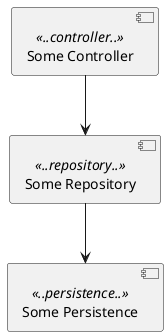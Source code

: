 @startuml
[Some Controller] <<..controller..>>
[Some Repository] <<..repository..>>
[Some Persistence] <<..persistence..>>


[Some Controller] --> [Some Repository]

[Some Repository] --> [Some Persistence]
@enduml